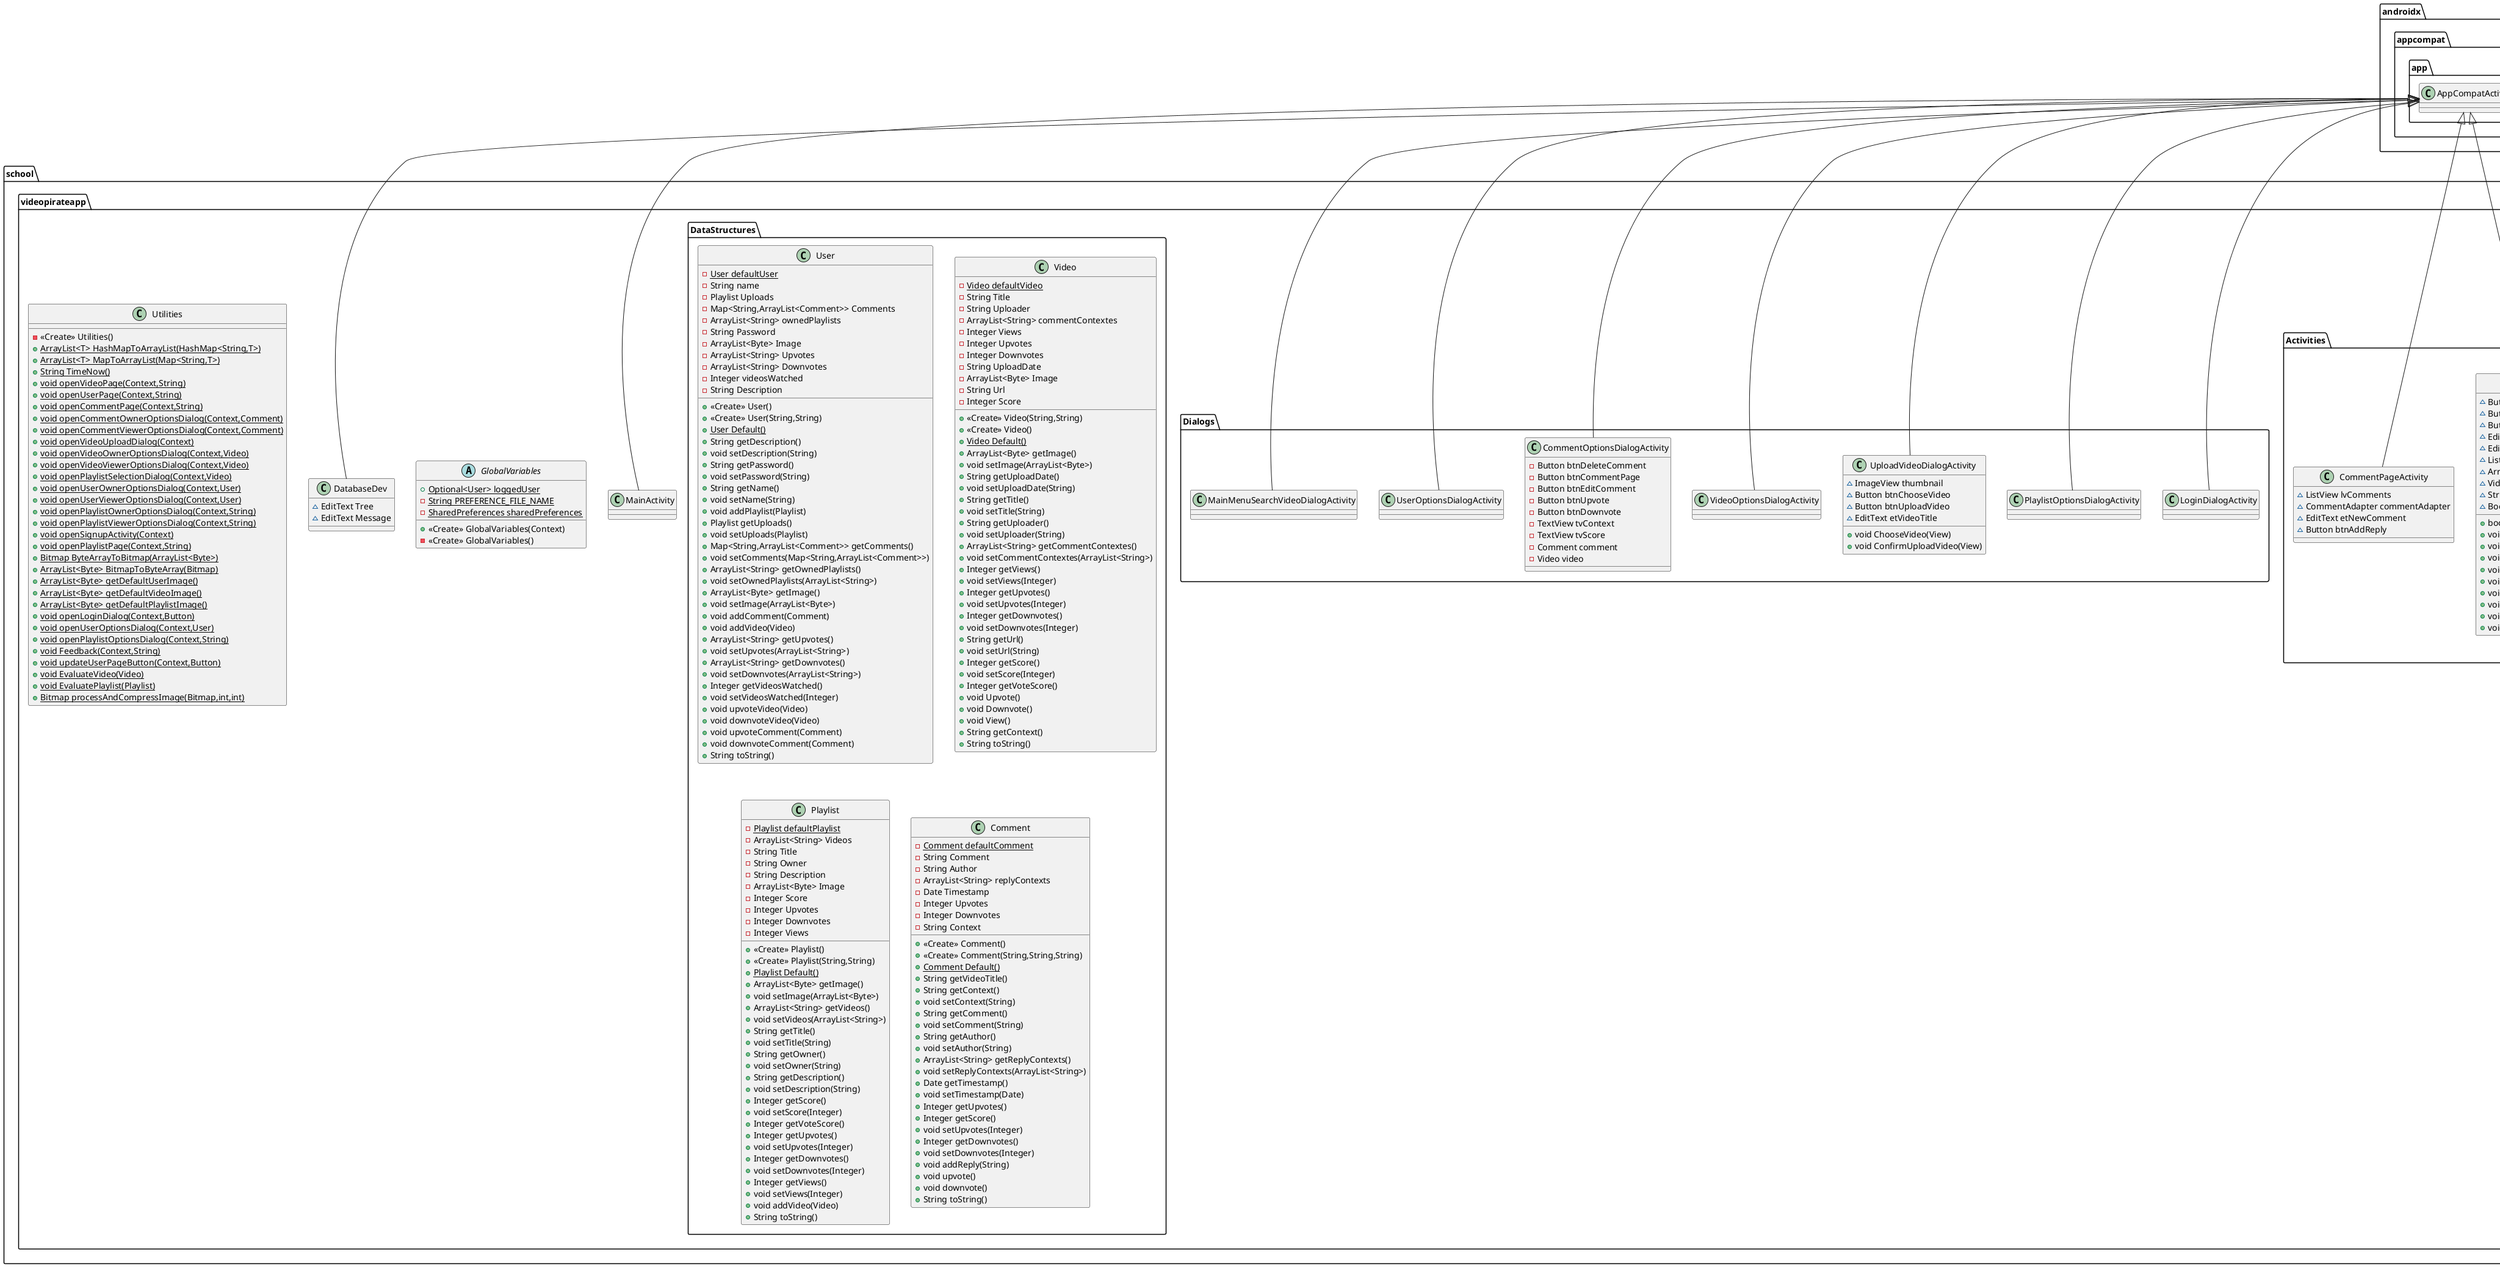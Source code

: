 @startuml
abstract class school.videopirateapp.Database.Videos {
- {static} Map<String,Video> Videos
- <<Create>> Videos()
+ {static} Map<String,Video> getVideos()
+ {static} void setVideos(HashMap<String,Video>)
+ {static} Video getVideo(String)
+ {static} void downvoteVideo(Video,User)
+ {static} void updateVideo(Video)
+ {static} void upvoteVideo(Video,User)
+ {static} void Refresh()
+ {static} void initialize()
+ {static} void addVideo(Video)
}


class school.videopirateapp.MainActivity {
}
abstract class school.videopirateapp.Database.Users {
- {static} User savedUser
- <<Create>> Users()
+ {static} void updateUser(User)
+ {static} User getUser(String)
+ {static} void initialize()
+ {static} void addUser(User)
}


class school.videopirateapp.ListViewComponents.PlaylistListViewComponent {
}
class school.videopirateapp.ListViewComponents.PlaylistAdapter {
- Context context
- int resource
- ArrayList<Playlist> playlists
+ <<Create>> PlaylistAdapter(Context,int,List<Playlist>)
+ View getView(int,View,ViewGroup)
+ int getCount()
}


class school.videopirateapp.Activities.PlaylistPageActivity {
~ Button btnPlaylistOptions
~ Button btnUserPage
~ Button btnBack
~ TextView tvPlaylistTitle
~ TextView tvPlaylistDescription
~ TextView tvPlaylistSCore
~ ImageView playlistImage
~ ListView listView
}

class school.videopirateapp.Dialogs.LoginDialogActivity {
}
class school.videopirateapp.ListViewComponents.VideoAdapter {
- Context context
- int resource
- ArrayList<Video> videos
+ <<Create>> VideoAdapter(Context,int,List<Video>)
+ View getView(int,View,ViewGroup)
+ int getCount()
}


class school.videopirateapp.Dialogs.PlaylistOptionsDialogActivity {
}
class school.videopirateapp.DataStructures.User {
- {static} User defaultUser
- String name
- Playlist Uploads
- Map<String,ArrayList<Comment>> Comments
- ArrayList<String> ownedPlaylists
- String Password
- ArrayList<Byte> Image
- ArrayList<String> Upvotes
- ArrayList<String> Downvotes
- Integer videosWatched
- String Description
+ <<Create>> User()
+ <<Create>> User(String,String)
+ {static} User Default()
+ String getDescription()
+ void setDescription(String)
+ String getPassword()
+ void setPassword(String)
+ String getName()
+ void setName(String)
+ void addPlaylist(Playlist)
+ Playlist getUploads()
+ void setUploads(Playlist)
+ Map<String,ArrayList<Comment>> getComments()
+ void setComments(Map<String,ArrayList<Comment>>)
+ ArrayList<String> getOwnedPlaylists()
+ void setOwnedPlaylists(ArrayList<String>)
+ ArrayList<Byte> getImage()
+ void setImage(ArrayList<Byte>)
+ void addComment(Comment)
+ void addVideo(Video)
+ ArrayList<String> getUpvotes()
+ void setUpvotes(ArrayList<String>)
+ ArrayList<String> getDownvotes()
+ void setDownvotes(ArrayList<String>)
+ Integer getVideosWatched()
+ void setVideosWatched(Integer)
+ void upvoteVideo(Video)
+ void downvoteVideo(Video)
+ void upvoteComment(Comment)
+ void downvoteComment(Comment)
+ String toString()
}


class school.videopirateapp.DataStructures.Video {
- {static} Video defaultVideo
- String Title
- String Uploader
- ArrayList<String> commentContextes
- Integer Views
- Integer Upvotes
- Integer Downvotes
- String UploadDate
- ArrayList<Byte> Image
- String Url
- Integer Score
+ <<Create>> Video(String,String)
+ <<Create>> Video()
+ {static} Video Default()
+ ArrayList<Byte> getImage()
+ void setImage(ArrayList<Byte>)
+ String getUploadDate()
+ void setUploadDate(String)
+ String getTitle()
+ void setTitle(String)
+ String getUploader()
+ void setUploader(String)
+ ArrayList<String> getCommentContextes()
+ void setCommentContextes(ArrayList<String>)
+ Integer getViews()
+ void setViews(Integer)
+ Integer getUpvotes()
+ void setUpvotes(Integer)
+ Integer getDownvotes()
+ void setDownvotes(Integer)
+ String getUrl()
+ void setUrl(String)
+ Integer getScore()
+ void setScore(Integer)
+ Integer getVoteScore()
+ void Upvote()
+ void Downvote()
+ void View()
+ String getContext()
+ String toString()
}


class school.videopirateapp.Activities.VideoPageActivity {
~ Video currentVideo
~ TextView tvUploader
~ TextView tvVideoTitle
~ TextView tvScore
~ EditText etComment
~ Button btnAddComment
~ Button btnUpvote
~ Button btnDownvote
~ Button btnBack
~ Button btnVideoOptions
~ Button btnUserPage
~ ListView lvComments
~ CommentAdapter commentAdapter
~ VideoView videoView
~ ImageView uploaderImage
}

class school.videopirateapp.Dialogs.UploadVideoDialogActivity {
~ ImageView thumbnail
~ Button btnChooseVideo
~ Button btnUploadVideo
~ EditText etVideoTitle
+ void ChooseVideo(View)
+ void ConfirmUploadVideo(View)
}


abstract class school.videopirateapp.GlobalVariables {
+ {static} Optional<User> loggedUser
- {static} String PREFERENCE_FILE_NAME
- {static} SharedPreferences sharedPreferences
+ <<Create>> GlobalVariables(Context)
- <<Create>> GlobalVariables()
}


class school.videopirateapp.DatabaseDev {
~ EditText Tree
~ EditText Message
}

class school.videopirateapp.Activities.SignupActivity {
~ EditText etName
~ EditText etPassword
+ void Close(View)
+ void CreateUser(View)
}


class school.videopirateapp.Dialogs.VideoOptionsDialogActivity {
}
abstract class school.videopirateapp.Database.Comments {
- {static} Map<String,Comment> Comments
- <<Create>> Comments()
+ {static} void Refresh()
+ {static} Comment getComment(String)
+ {static} ArrayList<Comment> getCommentsFromVideo()
+ {static} ArrayList<Comment> getCommentsFromComment()
+ {static} ArrayList<Comment> getCommentsFromContexts(ArrayList<String>)
+ {static} void addComment(Comment,String)
+ {static} void downvoteComment(Comment)
+ {static} void upvoteComment(Comment)
+ {static} void updateComment(Comment)
+ {static} void deleteComment(Comment)
+ {static} void initialize()
}


class school.videopirateapp.Activities.UserPageActivity {
~ User user
~ ArrayList<Video> videos
~ ArrayList<Playlist> playlists
~ ArrayList<Comment> comments
~ ImageView UserImage
~ TextView UserDescription
~ TextView UserName
~ ListView listView
~ Button btnVideos
~ Button btnPlaylists
~ Button btnComments
~ Button btnBack
~ Button btnUserOptions
~ VideoAdapter videoAdapter
~ CommentAdapter commentAdapter
~ PlaylistAdapter playlistAdapter
+ void ShowVideos()
+ void ShowPlaylists()
+ void ShowComments()
+ void openVideo(View)
+ void ListViewVideos(View)
+ void ListViewPlaylists(View)
+ void ListViewComments(View)
}


abstract class school.videopirateapp.Database.Playlists {
- {static} Playlist savedPlaylist
- <<Create>> Playlists()
+ {static} Playlist getSavedPlaylist()
+ {static} void setSavedPlaylist(Playlist)
+ {static} Playlist getPlaylist(String)
+ {static} void upvotePlaylist(Playlist,User)
+ {static} boolean downvotePlaylist(Playlist)
+ {static} boolean upvotePlaylist(Playlist)
+ {static} void updatePlaylist(Playlist)
+ {static} void downvotePlaylist(Playlist,User)
+ {static} void addPlaylist(Playlist)
+ {static} void initialize()
}


class school.videopirateapp.ListViewComponents.UserListViewComponent {
}
class school.videopirateapp.Dialogs.CommentOptionsDialogActivity {
- Button btnDeleteComment
- Button btnCommentPage
- Button btnEditComment
- Button btnUpvote
- Button btnDownvote
- TextView tvContext
- TextView tvScore
- Comment comment
- Video video
}

class school.videopirateapp.Dialogs.UserOptionsDialogActivity {
}
class school.videopirateapp.Utilities {
- <<Create>> Utilities()
+ {static} ArrayList<T> HashMapToArrayList(HashMap<String,T>)
+ {static} ArrayList<T> MapToArrayList(Map<String,T>)
+ {static} String TimeNow()
+ {static} void openVideoPage(Context,String)
+ {static} void openUserPage(Context,String)
+ {static} void openCommentPage(Context,String)
+ {static} void openCommentOwnerOptionsDialog(Context,Comment)
+ {static} void openCommentViewerOptionsDialog(Context,Comment)
+ {static} void openVideoUploadDialog(Context)
+ {static} void openVideoOwnerOptionsDialog(Context,Video)
+ {static} void openVideoViewerOptionsDialog(Context,Video)
+ {static} void openPlaylistSelectionDialog(Context,Video)
+ {static} void openUserOwnerOptionsDialog(Context,User)
+ {static} void openUserViewerOptionsDialog(Context,User)
+ {static} void openPlaylistOwnerOptionsDialog(Context,String)
+ {static} void openPlaylistViewerOptionsDialog(Context,String)
+ {static} void openSignupActivity(Context)
+ {static} void openPlaylistPage(Context,String)
+ {static} Bitmap ByteArrayToBitmap(ArrayList<Byte>)
+ {static} ArrayList<Byte> BitmapToByteArray(Bitmap)
+ {static} ArrayList<Byte> getDefaultUserImage()
+ {static} ArrayList<Byte> getDefaultVideoImage()
+ {static} ArrayList<Byte> getDefaultPlaylistImage()
+ {static} void openLoginDialog(Context,Button)
+ {static} void openUserOptionsDialog(Context,User)
+ {static} void openPlaylistOptionsDialog(Context,String)
+ {static} void Feedback(Context,String)
+ {static} void updateUserPageButton(Context,Button)
+ {static} void EvaluateVideo(Video)
+ {static} void EvaluatePlaylist(Playlist)
+ {static} Bitmap processAndCompressImage(Bitmap,int,int)
}

abstract class school.videopirateapp.Database.Database {
- {static} FirebaseDatabase database
+ {static} DatabaseReference getRef(String)
+ {static} FirebaseDatabase getDatabase()
+ {static} void addUser(User)
+ {static} void addComment(Comment,String)
+ {static} Comment getComment(String)
+ {static} void upvoteVideo(Video,User)
+ {static} void downvoteVideo(Video,User)
+ {static} User getUser(String)
+ {static} Playlist getPlaylist(String)
+ {static} Map<String,Video> getVideos()
+ {static} Video getVideo(String)
+ {static} ArrayList<Video> getVideosArray(ArrayList<String>)
+ {static} void addVideo(Video)
+ {static} void addPlaylist(Playlist)
+ {static} void addVideoToPlaylist(Video,Playlist)
+ {static} void upvotePlaylist(Playlist,User)
+ {static} void downvotePlaylist(Playlist,User)
+ {static} void updateUser(User)
+ {static} void updateVideo(Video)
+ {static} void updatePlaylist(Playlist)
+ {static} void updateComment(Comment)
+ {static} void initialize()
+ {static} void upvoteComment(Comment)
+ {static} void downvoteComment(Comment)
+ {static} void upvotePlaylist(Playlist)
+ {static} void downvotePlaylist(Playlist)
}


class school.videopirateapp.DataStructures.Playlist {
- {static} Playlist defaultPlaylist
- ArrayList<String> Videos
- String Title
- String Owner
- String Description
- ArrayList<Byte> Image
- Integer Score
- Integer Upvotes
- Integer Downvotes
- Integer Views
+ <<Create>> Playlist()
+ <<Create>> Playlist(String,String)
+ {static} Playlist Default()
+ ArrayList<Byte> getImage()
+ void setImage(ArrayList<Byte>)
+ ArrayList<String> getVideos()
+ void setVideos(ArrayList<String>)
+ String getTitle()
+ void setTitle(String)
+ String getOwner()
+ void setOwner(String)
+ String getDescription()
+ void setDescription(String)
+ Integer getScore()
+ void setScore(Integer)
+ Integer getVoteScore()
+ Integer getUpvotes()
+ void setUpvotes(Integer)
+ Integer getDownvotes()
+ void setDownvotes(Integer)
+ Integer getViews()
+ void setViews(Integer)
+ void addVideo(Video)
+ String toString()
}


class school.videopirateapp.ListViewComponents.CommentAdapter {
- Context context
- int resource
- ArrayList<Comment> comments
- SimpleDateFormat dateFormat
- boolean isReplyView
+ <<Create>> CommentAdapter(Context,int,List<Comment>)
+ View getView(int,View,ViewGroup)
+ int getCount()
}


class school.videopirateapp.DataStructures.Comment {
- {static} Comment defaultComment
- String Comment
- String Author
- ArrayList<String> replyContexts
- Date Timestamp
- Integer Upvotes
- Integer Downvotes
- String Context
+ <<Create>> Comment()
+ <<Create>> Comment(String,String,String)
+ {static} Comment Default()
+ String getVideoTitle()
+ String getContext()
+ void setContext(String)
+ String getComment()
+ void setComment(String)
+ String getAuthor()
+ void setAuthor(String)
+ ArrayList<String> getReplyContexts()
+ void setReplyContexts(ArrayList<String>)
+ Date getTimestamp()
+ void setTimestamp(Date)
+ Integer getUpvotes()
+ Integer getScore()
+ void setUpvotes(Integer)
+ Integer getDownvotes()
+ void setDownvotes(Integer)
+ void addReply(String)
+ void upvote()
+ void downvote()
+ String toString()
}


class school.videopirateapp.Dialogs.MainMenuSearchVideoDialogActivity {
}
class school.videopirateapp.ListViewComponents.DatabaseDevListViewComponent {
}
class school.videopirateapp.ListViewComponents.CommentListViewComponent {
}
class school.videopirateapp.Activities.MainMenuActivity {
~ Button btnUserPage
~ Button btnUploadVideo
~ Button btnRefreshVideos
~ EditText etUsername
~ EditText etPassword
~ ListView listView
~ ArrayList<Video> videos
~ VideoAdapter videosAdapter
~ String chosenTitle
~ Boolean loggedIn
+ boolean onCreateOptionsMenu(Menu)
+ void videoListViewInit()
+ void refreshVideosButton(View)
+ void refreshVideos()
+ void uploadVideo(View)
+ void userPage(View)
+ void openVideo(View)
+ void ConfirmUploadVideo(View)
+ void ChooseVideo(View)
+ void updateUserPageButton()
}


class school.videopirateapp.ListViewComponents.VideoListViewComponent {
~ TextView uploader
~ TextView videoTitle
~ TextView upvotes
~ TextView downvotes
+ void openVideo(View)
}


class school.videopirateapp.Activities.CommentPageActivity {
~ ListView lvComments
~ CommentAdapter commentAdapter
~ EditText etNewComment
~ Button btnAddReply
}



androidx.appcompat.app.AppCompatActivity <|-- school.videopirateapp.MainActivity
androidx.appcompat.app.AppCompatActivity <|-- school.videopirateapp.ListViewComponents.PlaylistListViewComponent
android.widget.ArrayAdapter <|-- school.videopirateapp.ListViewComponents.PlaylistAdapter
androidx.appcompat.app.AppCompatActivity <|-- school.videopirateapp.Activities.PlaylistPageActivity
androidx.appcompat.app.AppCompatActivity <|-- school.videopirateapp.Dialogs.LoginDialogActivity
android.widget.ArrayAdapter <|-- school.videopirateapp.ListViewComponents.VideoAdapter
androidx.appcompat.app.AppCompatActivity <|-- school.videopirateapp.Dialogs.PlaylistOptionsDialogActivity
androidx.appcompat.app.AppCompatActivity <|-- school.videopirateapp.Activities.VideoPageActivity
androidx.appcompat.app.AppCompatActivity <|-- school.videopirateapp.Dialogs.UploadVideoDialogActivity
androidx.appcompat.app.AppCompatActivity <|-- school.videopirateapp.DatabaseDev
androidx.appcompat.app.AppCompatActivity <|-- school.videopirateapp.Activities.SignupActivity
androidx.appcompat.app.AppCompatActivity <|-- school.videopirateapp.Dialogs.VideoOptionsDialogActivity
androidx.appcompat.app.AppCompatActivity <|-- school.videopirateapp.Activities.UserPageActivity
androidx.appcompat.app.AppCompatActivity <|-- school.videopirateapp.ListViewComponents.UserListViewComponent
androidx.appcompat.app.AppCompatActivity <|-- school.videopirateapp.Dialogs.CommentOptionsDialogActivity
androidx.appcompat.app.AppCompatActivity <|-- school.videopirateapp.Dialogs.UserOptionsDialogActivity
android.widget.ArrayAdapter <|-- school.videopirateapp.ListViewComponents.CommentAdapter
androidx.appcompat.app.AppCompatActivity <|-- school.videopirateapp.Dialogs.MainMenuSearchVideoDialogActivity
androidx.appcompat.app.AppCompatActivity <|-- school.videopirateapp.ListViewComponents.DatabaseDevListViewComponent
androidx.appcompat.app.AppCompatActivity <|-- school.videopirateapp.ListViewComponents.CommentListViewComponent
androidx.appcompat.app.AppCompatActivity <|-- school.videopirateapp.Activities.MainMenuActivity
androidx.appcompat.app.AppCompatActivity <|-- school.videopirateapp.ListViewComponents.VideoListViewComponent
androidx.appcompat.app.AppCompatActivity <|-- school.videopirateapp.Activities.CommentPageActivity
@enduml